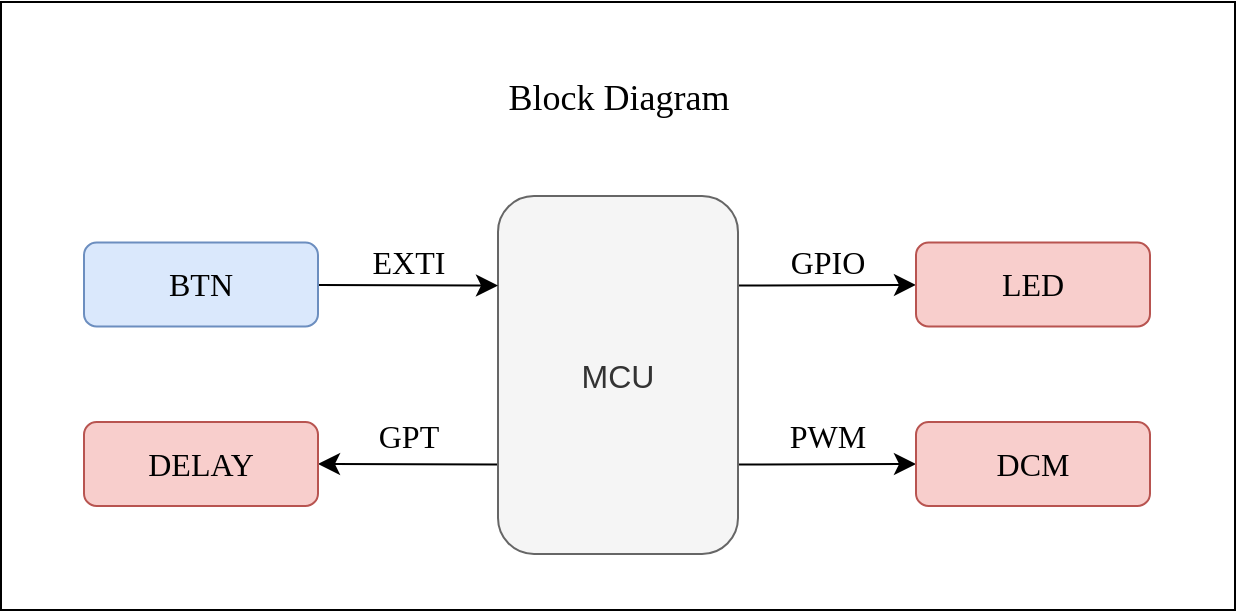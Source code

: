 <mxfile version="21.5.1" type="device">
  <diagram name="Page-1" id="_bxTskcx-uTH69s2eUzP">
    <mxGraphModel dx="1342" dy="996" grid="0" gridSize="10" guides="1" tooltips="1" connect="1" arrows="1" fold="1" page="0" pageScale="1" pageWidth="850" pageHeight="1100" math="0" shadow="0">
      <root>
        <mxCell id="0" />
        <mxCell id="1" parent="0" />
        <mxCell id="8ipgU9KL6Nm_yaJBRG0r-20" value="" style="rounded=0;whiteSpace=wrap;html=1;fontSize=16;" parent="1" vertex="1">
          <mxGeometry x="-132.5" y="-315" width="617" height="304" as="geometry" />
        </mxCell>
        <mxCell id="Kp_lbN4h1krf4BjbRiDf-6" style="edgeStyle=none;curved=1;rounded=0;orthogonalLoop=1;jettySize=auto;html=1;fontSize=12;startSize=8;endSize=8;exitX=1;exitY=0.25;exitDx=0;exitDy=0;" parent="1" source="xR_7PNV1ilyZsFhJpjoF-19" target="8ipgU9KL6Nm_yaJBRG0r-7" edge="1">
          <mxGeometry relative="1" as="geometry" />
        </mxCell>
        <mxCell id="HiB5T5qjsmIAWlOZ0t9m-10" style="edgeStyle=none;curved=1;rounded=0;orthogonalLoop=1;jettySize=auto;html=1;entryX=1;entryY=0.5;entryDx=0;entryDy=0;fontSize=12;startSize=8;endSize=8;exitX=0;exitY=0.75;exitDx=0;exitDy=0;" edge="1" parent="1" source="xR_7PNV1ilyZsFhJpjoF-19" target="HiB5T5qjsmIAWlOZ0t9m-8">
          <mxGeometry relative="1" as="geometry" />
        </mxCell>
        <mxCell id="HiB5T5qjsmIAWlOZ0t9m-14" style="edgeStyle=none;curved=1;rounded=0;orthogonalLoop=1;jettySize=auto;html=1;entryX=0;entryY=0.5;entryDx=0;entryDy=0;fontSize=12;startSize=8;endSize=8;exitX=1;exitY=0.75;exitDx=0;exitDy=0;" edge="1" parent="1" source="xR_7PNV1ilyZsFhJpjoF-19" target="HiB5T5qjsmIAWlOZ0t9m-13">
          <mxGeometry relative="1" as="geometry" />
        </mxCell>
        <mxCell id="xR_7PNV1ilyZsFhJpjoF-19" value="MCU" style="rounded=1;whiteSpace=wrap;html=1;fontSize=16;fillColor=#f5f5f5;fontColor=#333333;strokeColor=#666666;" parent="1" vertex="1">
          <mxGeometry x="116" y="-218" width="120" height="179" as="geometry" />
        </mxCell>
        <mxCell id="Kp_lbN4h1krf4BjbRiDf-7" style="edgeStyle=none;curved=1;rounded=0;orthogonalLoop=1;jettySize=auto;html=1;fontSize=12;startSize=8;endSize=8;entryX=0;entryY=0.25;entryDx=0;entryDy=0;" parent="1" source="xR_7PNV1ilyZsFhJpjoF-20" target="xR_7PNV1ilyZsFhJpjoF-19" edge="1">
          <mxGeometry relative="1" as="geometry" />
        </mxCell>
        <mxCell id="xR_7PNV1ilyZsFhJpjoF-20" value="&lt;font face=&quot;Calibri&quot;&gt;BTN&lt;/font&gt;" style="rounded=1;whiteSpace=wrap;html=1;fontSize=16;fillColor=#dae8fc;strokeColor=#6c8ebf;" parent="1" vertex="1">
          <mxGeometry x="-91" y="-194.75" width="117" height="42" as="geometry" />
        </mxCell>
        <mxCell id="xR_7PNV1ilyZsFhJpjoF-21" value="&lt;font face=&quot;Calibri&quot;&gt;EXTI&lt;/font&gt;" style="text;html=1;strokeColor=none;fillColor=none;align=center;verticalAlign=middle;whiteSpace=wrap;rounded=0;fontSize=16;" parent="1" vertex="1">
          <mxGeometry x="53" y="-200" width="37" height="30" as="geometry" />
        </mxCell>
        <mxCell id="xR_7PNV1ilyZsFhJpjoF-25" value="&lt;font face=&quot;Calibri&quot; style=&quot;font-size: 18px;&quot;&gt;Block Diagram&lt;/font&gt;" style="text;html=1;strokeColor=none;fillColor=none;align=center;verticalAlign=middle;whiteSpace=wrap;rounded=0;fontSize=16;" parent="1" vertex="1">
          <mxGeometry x="16.5" y="-282" width="319" height="30" as="geometry" />
        </mxCell>
        <mxCell id="xR_7PNV1ilyZsFhJpjoF-36" style="edgeStyle=none;curved=1;rounded=0;orthogonalLoop=1;jettySize=auto;html=1;exitX=0.5;exitY=0;exitDx=0;exitDy=0;fontSize=12;startSize=8;endSize=8;" parent="1" edge="1">
          <mxGeometry relative="1" as="geometry">
            <mxPoint x="-31.5" y="-291.5" as="sourcePoint" />
            <mxPoint x="-31.5" y="-291.5" as="targetPoint" />
          </mxGeometry>
        </mxCell>
        <mxCell id="8ipgU9KL6Nm_yaJBRG0r-7" value="&lt;font face=&quot;Calibri&quot;&gt;LED&lt;/font&gt;" style="rounded=1;whiteSpace=wrap;html=1;fontSize=16;fillColor=#f8cecc;strokeColor=#b85450;" parent="1" vertex="1">
          <mxGeometry x="325" y="-194.75" width="117" height="42" as="geometry" />
        </mxCell>
        <mxCell id="8ipgU9KL6Nm_yaJBRG0r-9" value="&lt;font face=&quot;Calibri&quot;&gt;GPIO&lt;/font&gt;" style="text;html=1;strokeColor=none;fillColor=none;align=center;verticalAlign=middle;whiteSpace=wrap;rounded=0;fontSize=16;" parent="1" vertex="1">
          <mxGeometry x="251" y="-200" width="60" height="30" as="geometry" />
        </mxCell>
        <mxCell id="HiB5T5qjsmIAWlOZ0t9m-8" value="&lt;font face=&quot;Calibri&quot;&gt;DELAY&lt;/font&gt;" style="rounded=1;whiteSpace=wrap;html=1;fontSize=16;fillColor=#f8cecc;strokeColor=#b85450;" vertex="1" parent="1">
          <mxGeometry x="-91" y="-105" width="117" height="42" as="geometry" />
        </mxCell>
        <mxCell id="HiB5T5qjsmIAWlOZ0t9m-12" value="&lt;font face=&quot;Calibri&quot;&gt;GPT&lt;/font&gt;" style="text;html=1;strokeColor=none;fillColor=none;align=center;verticalAlign=middle;whiteSpace=wrap;rounded=0;fontSize=16;" vertex="1" parent="1">
          <mxGeometry x="53" y="-113" width="37" height="30" as="geometry" />
        </mxCell>
        <mxCell id="HiB5T5qjsmIAWlOZ0t9m-13" value="&lt;font face=&quot;Calibri&quot;&gt;DCM&lt;/font&gt;" style="rounded=1;whiteSpace=wrap;html=1;fontSize=16;fillColor=#f8cecc;strokeColor=#b85450;" vertex="1" parent="1">
          <mxGeometry x="325" y="-105" width="117" height="42" as="geometry" />
        </mxCell>
        <mxCell id="HiB5T5qjsmIAWlOZ0t9m-15" value="&lt;font face=&quot;Calibri&quot;&gt;PWM&lt;/font&gt;" style="text;html=1;strokeColor=none;fillColor=none;align=center;verticalAlign=middle;whiteSpace=wrap;rounded=0;fontSize=16;" vertex="1" parent="1">
          <mxGeometry x="251" y="-113" width="60" height="30" as="geometry" />
        </mxCell>
      </root>
    </mxGraphModel>
  </diagram>
</mxfile>
